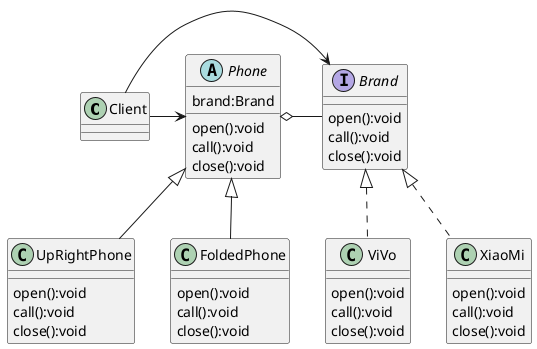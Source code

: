 @startuml
'https://plantuml.com/class-diagram
class Client

interface Brand{
    open():void
    call():void
    close():void
}
class ViVo{
    open():void
    call():void
    close():void
}
class XiaoMi{
    open():void
    call():void
    close():void
}
abstract class Phone{
    brand:Brand
    open():void
    call():void
    close():void
}
class UpRightPhone{
    open():void
    call():void
    close():void
}
class FoldedPhone{
    open():void
    call():void
    close():void
}
Brand <|.. XiaoMi
Brand <|.. ViVo
Phone o- Brand
Phone <|-- UpRightPhone
Phone <|-- FoldedPhone
Client -> Phone
Client -> Brand

@enduml